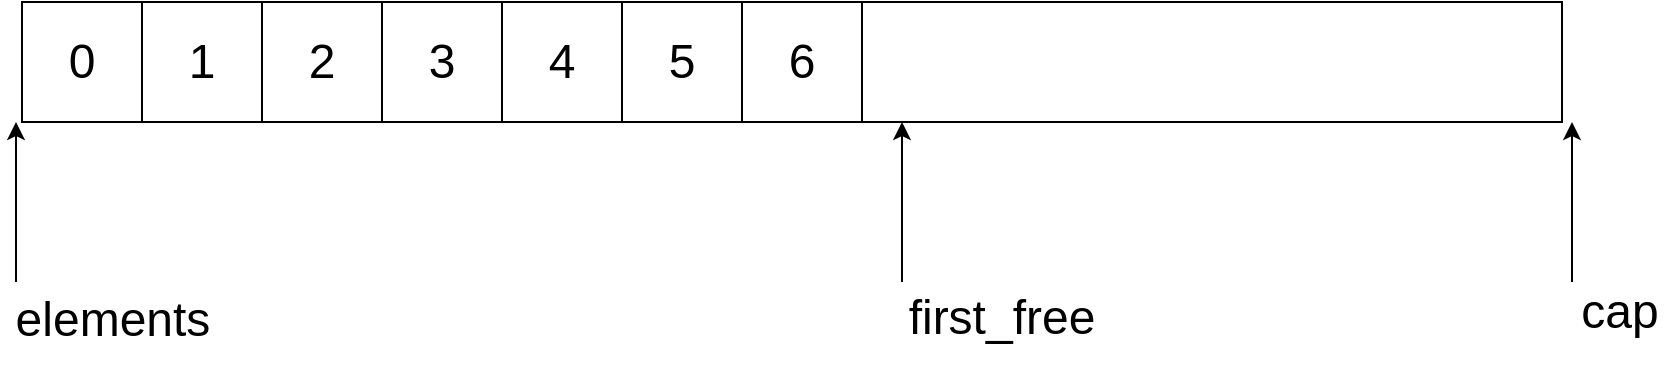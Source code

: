 <mxfile version="17.4.2" type="device"><diagram name="Page-1" id="c37626ed-c26b-45fb-9056-f9ebc6bb27b6"><mxGraphModel dx="1102" dy="15" grid="1" gridSize="10" guides="1" tooltips="1" connect="1" arrows="1" fold="1" page="1" pageScale="1" pageWidth="1100" pageHeight="850" background="none" math="0" shadow="0"><root><mxCell id="0"/><mxCell id="1" parent="0"/><mxCell id="zaQEpXz4nTh20dWaXuub-1" value="" style="rounded=0;whiteSpace=wrap;html=1;" vertex="1" parent="1"><mxGeometry x="170" y="1050" width="60" height="60" as="geometry"/></mxCell><mxCell id="zaQEpXz4nTh20dWaXuub-2" value="" style="rounded=0;whiteSpace=wrap;html=1;" vertex="1" parent="1"><mxGeometry x="230" y="1050" width="60" height="60" as="geometry"/></mxCell><mxCell id="zaQEpXz4nTh20dWaXuub-3" value="" style="rounded=0;whiteSpace=wrap;html=1;" vertex="1" parent="1"><mxGeometry x="290" y="1050" width="60" height="60" as="geometry"/></mxCell><mxCell id="zaQEpXz4nTh20dWaXuub-4" value="&lt;font style=&quot;font-size: 24px&quot;&gt;3&lt;/font&gt;" style="rounded=0;whiteSpace=wrap;html=1;" vertex="1" parent="1"><mxGeometry x="350" y="1050" width="60" height="60" as="geometry"/></mxCell><mxCell id="zaQEpXz4nTh20dWaXuub-5" value="&lt;font style=&quot;font-size: 24px&quot;&gt;4&lt;/font&gt;" style="rounded=0;whiteSpace=wrap;html=1;" vertex="1" parent="1"><mxGeometry x="410" y="1050" width="60" height="60" as="geometry"/></mxCell><mxCell id="zaQEpXz4nTh20dWaXuub-6" value="&lt;font style=&quot;font-size: 24px&quot;&gt;5&lt;/font&gt;" style="rounded=0;whiteSpace=wrap;html=1;" vertex="1" parent="1"><mxGeometry x="470" y="1050" width="60" height="60" as="geometry"/></mxCell><mxCell id="zaQEpXz4nTh20dWaXuub-7" value="&lt;font style=&quot;font-size: 24px&quot;&gt;6&lt;/font&gt;" style="rounded=0;whiteSpace=wrap;html=1;" vertex="1" parent="1"><mxGeometry x="530" y="1050" width="60" height="60" as="geometry"/></mxCell><mxCell id="zaQEpXz4nTh20dWaXuub-8" value="&lt;font style=&quot;font-size: 24px&quot;&gt;0&lt;/font&gt;" style="text;html=1;strokeColor=none;fillColor=none;align=center;verticalAlign=middle;whiteSpace=wrap;rounded=0;" vertex="1" parent="1"><mxGeometry x="170" y="1065" width="60" height="30" as="geometry"/></mxCell><mxCell id="zaQEpXz4nTh20dWaXuub-9" value="&lt;font style=&quot;font-size: 24px&quot;&gt;1&lt;/font&gt;" style="text;html=1;strokeColor=none;fillColor=none;align=center;verticalAlign=middle;whiteSpace=wrap;rounded=0;" vertex="1" parent="1"><mxGeometry x="230" y="1065" width="60" height="30" as="geometry"/></mxCell><mxCell id="zaQEpXz4nTh20dWaXuub-10" value="&lt;font style=&quot;font-size: 24px&quot;&gt;2&lt;/font&gt;" style="text;html=1;strokeColor=none;fillColor=none;align=center;verticalAlign=middle;whiteSpace=wrap;rounded=0;" vertex="1" parent="1"><mxGeometry x="290" y="1065" width="60" height="30" as="geometry"/></mxCell><mxCell id="zaQEpXz4nTh20dWaXuub-11" value="" style="rounded=0;whiteSpace=wrap;html=1;" vertex="1" parent="1"><mxGeometry x="590" y="1050" width="350" height="60" as="geometry"/></mxCell><mxCell id="zaQEpXz4nTh20dWaXuub-12" value="" style="endArrow=classic;html=1;rounded=0;fontSize=24;" edge="1" parent="1"><mxGeometry width="50" height="50" relative="1" as="geometry"><mxPoint x="167" y="1190" as="sourcePoint"/><mxPoint x="167" y="1110" as="targetPoint"/></mxGeometry></mxCell><mxCell id="zaQEpXz4nTh20dWaXuub-13" value="" style="endArrow=classic;html=1;rounded=0;fontSize=24;" edge="1" parent="1"><mxGeometry width="50" height="50" relative="1" as="geometry"><mxPoint x="610" y="1190" as="sourcePoint"/><mxPoint x="610" y="1110" as="targetPoint"/></mxGeometry></mxCell><mxCell id="zaQEpXz4nTh20dWaXuub-14" value="" style="endArrow=classic;html=1;rounded=0;fontSize=24;" edge="1" parent="1"><mxGeometry width="50" height="50" relative="1" as="geometry"><mxPoint x="945" y="1190" as="sourcePoint"/><mxPoint x="945" y="1110" as="targetPoint"/></mxGeometry></mxCell><mxCell id="zaQEpXz4nTh20dWaXuub-15" value="&lt;span style=&quot;font-size: 24px&quot;&gt;elements&lt;br&gt;&lt;/span&gt;" style="text;html=1;strokeColor=none;fillColor=none;align=center;verticalAlign=middle;whiteSpace=wrap;rounded=0;" vertex="1" parent="1"><mxGeometry x="163" y="1184" width="105" height="50" as="geometry"/></mxCell><mxCell id="zaQEpXz4nTh20dWaXuub-16" value="&lt;span style=&quot;font-size: 24px&quot;&gt;first_free&lt;br&gt;&lt;/span&gt;" style="text;html=1;strokeColor=none;fillColor=none;align=center;verticalAlign=middle;whiteSpace=wrap;rounded=0;" vertex="1" parent="1"><mxGeometry x="580" y="1183" width="160" height="50" as="geometry"/></mxCell><mxCell id="zaQEpXz4nTh20dWaXuub-17" value="&lt;span style=&quot;font-size: 24px&quot;&gt;cap&lt;br&gt;&lt;/span&gt;" style="text;html=1;strokeColor=none;fillColor=none;align=center;verticalAlign=middle;whiteSpace=wrap;rounded=0;" vertex="1" parent="1"><mxGeometry x="946" y="1180" width="46" height="50" as="geometry"/></mxCell></root></mxGraphModel></diagram></mxfile>